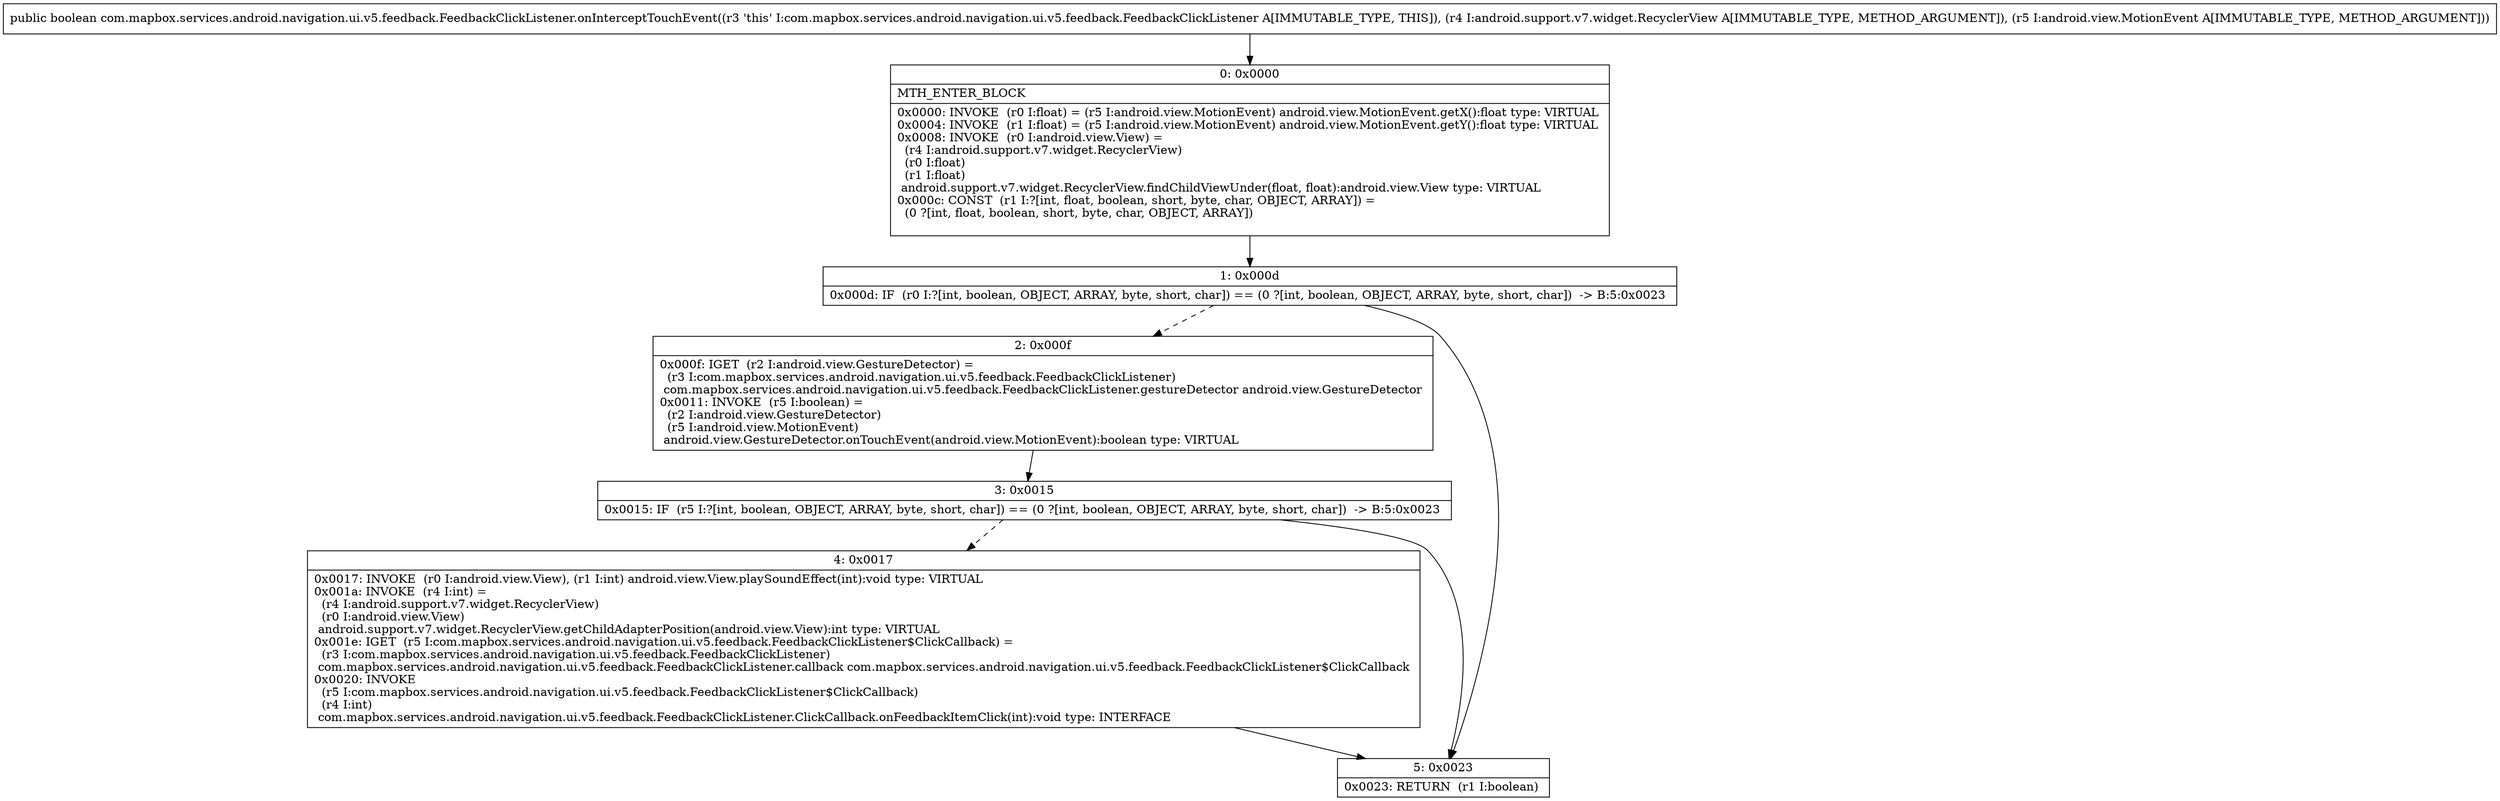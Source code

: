 digraph "CFG forcom.mapbox.services.android.navigation.ui.v5.feedback.FeedbackClickListener.onInterceptTouchEvent(Landroid\/support\/v7\/widget\/RecyclerView;Landroid\/view\/MotionEvent;)Z" {
Node_0 [shape=record,label="{0\:\ 0x0000|MTH_ENTER_BLOCK\l|0x0000: INVOKE  (r0 I:float) = (r5 I:android.view.MotionEvent) android.view.MotionEvent.getX():float type: VIRTUAL \l0x0004: INVOKE  (r1 I:float) = (r5 I:android.view.MotionEvent) android.view.MotionEvent.getY():float type: VIRTUAL \l0x0008: INVOKE  (r0 I:android.view.View) = \l  (r4 I:android.support.v7.widget.RecyclerView)\l  (r0 I:float)\l  (r1 I:float)\l android.support.v7.widget.RecyclerView.findChildViewUnder(float, float):android.view.View type: VIRTUAL \l0x000c: CONST  (r1 I:?[int, float, boolean, short, byte, char, OBJECT, ARRAY]) = \l  (0 ?[int, float, boolean, short, byte, char, OBJECT, ARRAY])\l \l}"];
Node_1 [shape=record,label="{1\:\ 0x000d|0x000d: IF  (r0 I:?[int, boolean, OBJECT, ARRAY, byte, short, char]) == (0 ?[int, boolean, OBJECT, ARRAY, byte, short, char])  \-\> B:5:0x0023 \l}"];
Node_2 [shape=record,label="{2\:\ 0x000f|0x000f: IGET  (r2 I:android.view.GestureDetector) = \l  (r3 I:com.mapbox.services.android.navigation.ui.v5.feedback.FeedbackClickListener)\l com.mapbox.services.android.navigation.ui.v5.feedback.FeedbackClickListener.gestureDetector android.view.GestureDetector \l0x0011: INVOKE  (r5 I:boolean) = \l  (r2 I:android.view.GestureDetector)\l  (r5 I:android.view.MotionEvent)\l android.view.GestureDetector.onTouchEvent(android.view.MotionEvent):boolean type: VIRTUAL \l}"];
Node_3 [shape=record,label="{3\:\ 0x0015|0x0015: IF  (r5 I:?[int, boolean, OBJECT, ARRAY, byte, short, char]) == (0 ?[int, boolean, OBJECT, ARRAY, byte, short, char])  \-\> B:5:0x0023 \l}"];
Node_4 [shape=record,label="{4\:\ 0x0017|0x0017: INVOKE  (r0 I:android.view.View), (r1 I:int) android.view.View.playSoundEffect(int):void type: VIRTUAL \l0x001a: INVOKE  (r4 I:int) = \l  (r4 I:android.support.v7.widget.RecyclerView)\l  (r0 I:android.view.View)\l android.support.v7.widget.RecyclerView.getChildAdapterPosition(android.view.View):int type: VIRTUAL \l0x001e: IGET  (r5 I:com.mapbox.services.android.navigation.ui.v5.feedback.FeedbackClickListener$ClickCallback) = \l  (r3 I:com.mapbox.services.android.navigation.ui.v5.feedback.FeedbackClickListener)\l com.mapbox.services.android.navigation.ui.v5.feedback.FeedbackClickListener.callback com.mapbox.services.android.navigation.ui.v5.feedback.FeedbackClickListener$ClickCallback \l0x0020: INVOKE  \l  (r5 I:com.mapbox.services.android.navigation.ui.v5.feedback.FeedbackClickListener$ClickCallback)\l  (r4 I:int)\l com.mapbox.services.android.navigation.ui.v5.feedback.FeedbackClickListener.ClickCallback.onFeedbackItemClick(int):void type: INTERFACE \l}"];
Node_5 [shape=record,label="{5\:\ 0x0023|0x0023: RETURN  (r1 I:boolean) \l}"];
MethodNode[shape=record,label="{public boolean com.mapbox.services.android.navigation.ui.v5.feedback.FeedbackClickListener.onInterceptTouchEvent((r3 'this' I:com.mapbox.services.android.navigation.ui.v5.feedback.FeedbackClickListener A[IMMUTABLE_TYPE, THIS]), (r4 I:android.support.v7.widget.RecyclerView A[IMMUTABLE_TYPE, METHOD_ARGUMENT]), (r5 I:android.view.MotionEvent A[IMMUTABLE_TYPE, METHOD_ARGUMENT])) }"];
MethodNode -> Node_0;
Node_0 -> Node_1;
Node_1 -> Node_2[style=dashed];
Node_1 -> Node_5;
Node_2 -> Node_3;
Node_3 -> Node_4[style=dashed];
Node_3 -> Node_5;
Node_4 -> Node_5;
}

